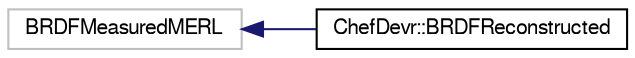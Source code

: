 digraph "Graphical Class Hierarchy"
{
  edge [fontname="FreeSans",fontsize="10",labelfontname="FreeSans",labelfontsize="10"];
  node [fontname="FreeSans",fontsize="10",shape=record];
  rankdir="LR";
  Node7 [label="BRDFMeasuredMERL",height=0.2,width=0.4,color="grey75", fillcolor="white", style="filled"];
  Node7 -> Node0 [dir="back",color="midnightblue",fontsize="10",style="solid",fontname="FreeSans"];
  Node0 [label="ChefDevr::BRDFReconstructed",height=0.2,width=0.4,color="black", fillcolor="white", style="filled",URL="$class_chef_devr_1_1_b_r_d_f_reconstructed.html",tooltip="A reconstructed BRDF, in the original space Manipulable with BRDF Explorer. "];
}

